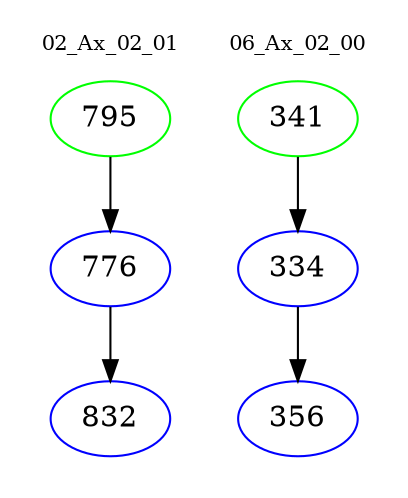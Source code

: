 digraph{
subgraph cluster_0 {
color = white
label = "02_Ax_02_01";
fontsize=10;
T0_795 [label="795", color="green"]
T0_795 -> T0_776 [color="black"]
T0_776 [label="776", color="blue"]
T0_776 -> T0_832 [color="black"]
T0_832 [label="832", color="blue"]
}
subgraph cluster_1 {
color = white
label = "06_Ax_02_00";
fontsize=10;
T1_341 [label="341", color="green"]
T1_341 -> T1_334 [color="black"]
T1_334 [label="334", color="blue"]
T1_334 -> T1_356 [color="black"]
T1_356 [label="356", color="blue"]
}
}
